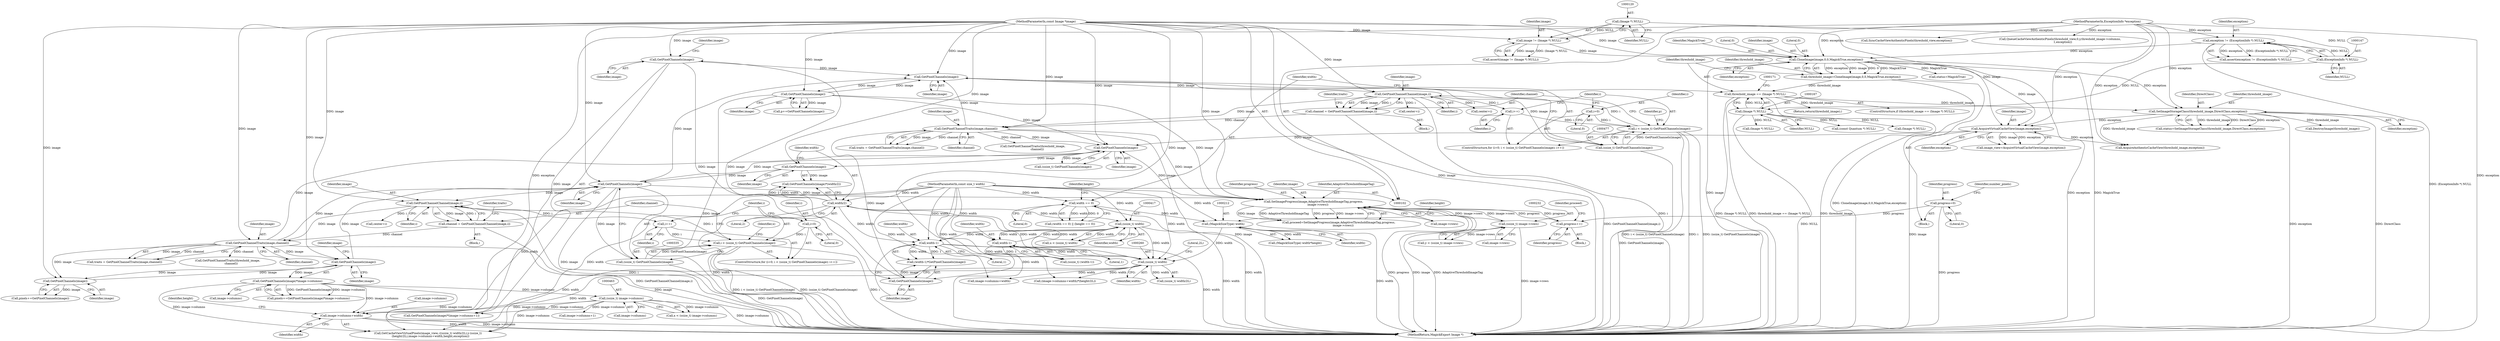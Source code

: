 digraph "0_ImageMagick6_604588fc35c7585abb7a9e71f69bb82e4389fefc@pointer" {
"1000270" [label="(Call,image->columns+width)"];
"1000462" [label="(Call,(ssize_t) image->columns)"];
"1000450" [label="(Call,GetPixelChannels(image)*image->columns)"];
"1000451" [label="(Call,GetPixelChannels(image))"];
"1000350" [label="(Call,GetPixelChannelTraits(image,channel))"];
"1000344" [label="(Call,GetPixelChannelChannel(image,i))"];
"1000336" [label="(Call,GetPixelChannels(image))"];
"1000323" [label="(Call,GetPixelChannels(image))"];
"1000311" [label="(Call,GetPixelChannels(image))"];
"1000493" [label="(Call,GetPixelChannelTraits(image,channel))"];
"1000487" [label="(Call,GetPixelChannelChannel(image,i))"];
"1000478" [label="(Call,GetPixelChannels(image))"];
"1000580" [label="(Call,GetPixelChannels(image))"];
"1000568" [label="(Call,GetPixelChannels(image))"];
"1000103" [label="(MethodParameterIn,const Image *image)"];
"1000618" [label="(Call,GetPixelChannels(image))"];
"1000474" [label="(Call,i < (ssize_t) GetPixelChannels(image))"];
"1000471" [label="(Call,i=0)"];
"1000480" [label="(Call,i++)"];
"1000476" [label="(Call,(ssize_t) GetPixelChannels(image))"];
"1000485" [label="(Call,channel = GetPixelChannelChannel(image,i))"];
"1000647" [label="(Call,SetImageProgress(image,AdaptiveThresholdImageTag,progress,\n          image->rows))"];
"1000643" [label="(Call,progress++)"];
"1000205" [label="(Call,progress=0)"];
"1000231" [label="(Call,(ssize_t) image->rows)"];
"1000217" [label="(Call,AcquireVirtualCacheView(image,exception))"];
"1000157" [label="(Call,CloneImage(image,0,0,MagickTrue,exception))"];
"1000117" [label="(Call,image != (Image *) NULL)"];
"1000119" [label="(Call,(Image *) NULL)"];
"1000144" [label="(Call,exception != (ExceptionInfo *) NULL)"];
"1000107" [label="(MethodParameterIn,ExceptionInfo *exception)"];
"1000146" [label="(Call,(ExceptionInfo *) NULL)"];
"1000185" [label="(Call,SetImageStorageClass(threshold_image,DirectClass,exception))"];
"1000164" [label="(Call,threshold_image == (Image *) NULL)"];
"1000155" [label="(Call,threshold_image=CloneImage(image,0,0,MagickTrue,exception))"];
"1000166" [label="(Call,(Image *) NULL)"];
"1000332" [label="(Call,i < (ssize_t) GetPixelChannels(image))"];
"1000338" [label="(Call,i++)"];
"1000329" [label="(Call,i=0)"];
"1000334" [label="(Call,(ssize_t) GetPixelChannels(image))"];
"1000342" [label="(Call,channel = GetPixelChannelChannel(image,i))"];
"1000446" [label="(Call,GetPixelChannels(image))"];
"1000259" [label="(Call,(ssize_t) width)"];
"1000325" [label="(Call,width/2)"];
"1000104" [label="(MethodParameterIn,const size_t width)"];
"1000565" [label="(Call,width-1)"];
"1000416" [label="(Call,(ssize_t) width)"];
"1000427" [label="(Call,width-1)"];
"1000211" [label="(Call,(MagickSizeType) width)"];
"1000175" [label="(Call,width == 0)"];
"1000292" [label="(Call,(const Quantum *) NULL)"];
"1000564" [label="(Call,(width-1)*GetPixelChannels(image))"];
"1000326" [label="(Identifier,width)"];
"1000486" [label="(Identifier,channel)"];
"1000464" [label="(Call,image->columns)"];
"1000349" [label="(Identifier,traits)"];
"1000462" [label="(Call,(ssize_t) image->columns)"];
"1000646" [label="(Identifier,proceed)"];
"1000258" [label="(Call,(ssize_t) width/2L)"];
"1000311" [label="(Call,GetPixelChannels(image))"];
"1000314" [label="(Call,image->columns+width)"];
"1000186" [label="(Identifier,threshold_image)"];
"1000618" [label="(Call,GetPixelChannels(image))"];
"1000270" [label="(Call,image->columns+width)"];
"1000487" [label="(Call,GetPixelChannelChannel(image,i))"];
"1000380" [label="(Call,center+i)"];
"1000117" [label="(Call,image != (Image *) NULL)"];
"1000213" [label="(Identifier,width)"];
"1000181" [label="(Return,return(threshold_image);)"];
"1000210" [label="(Call,(MagickSizeType) width*height)"];
"1000219" [label="(Identifier,exception)"];
"1000156" [label="(Identifier,threshold_image)"];
"1000271" [label="(Call,image->columns)"];
"1000479" [label="(Identifier,image)"];
"1000494" [label="(Identifier,image)"];
"1000609" [label="(Call,center+i)"];
"1000118" [label="(Identifier,image)"];
"1000346" [label="(Identifier,i)"];
"1000460" [label="(Call,x < (ssize_t) image->columns)"];
"1000146" [label="(Call,(ExceptionInfo *) NULL)"];
"1000211" [label="(Call,(MagickSizeType) width)"];
"1000217" [label="(Call,AcquireVirtualCacheView(image,exception))"];
"1000344" [label="(Call,GetPixelChannelChannel(image,i))"];
"1000162" [label="(Identifier,exception)"];
"1000470" [label="(ControlStructure,for (i=0; i < (ssize_t) GetPixelChannels(image); i++))"];
"1000275" [label="(Identifier,height)"];
"1000233" [label="(Call,image->rows)"];
"1000116" [label="(Call,assert(image != (Image *) NULL))"];
"1000454" [label="(Identifier,image)"];
"1000179" [label="(Identifier,height)"];
"1000176" [label="(Identifier,width)"];
"1000170" [label="(Call,(Image *) NULL)"];
"1000647" [label="(Call,SetImageProgress(image,AdaptiveThresholdImageTag,progress,\n          image->rows))"];
"1000313" [label="(Call,(image->columns+width)*(height/2L))"];
"1000145" [label="(Identifier,exception)"];
"1000447" [label="(Identifier,image)"];
"1000209" [label="(Identifier,number_pixels)"];
"1000356" [label="(Call,GetPixelChannelTraits(threshold_image,\n        channel))"];
"1000328" [label="(ControlStructure,for (i=0; i < (ssize_t) GetPixelChannels(image); i++))"];
"1000581" [label="(Identifier,image)"];
"1000352" [label="(Identifier,channel)"];
"1000568" [label="(Call,GetPixelChannels(image))"];
"1000144" [label="(Call,exception != (ExceptionInfo *) NULL)"];
"1000325" [label="(Call,width/2)"];
"1000495" [label="(Identifier,channel)"];
"1000617" [label="(Identifier,p)"];
"1000649" [label="(Identifier,AdaptiveThresholdImageTag)"];
"1000473" [label="(Literal,0)"];
"1000334" [label="(Call,(ssize_t) GetPixelChannels(image))"];
"1000177" [label="(Literal,0)"];
"1000446" [label="(Call,GetPixelChannels(image))"];
"1000143" [label="(Call,assert(exception != (ExceptionInfo *) NULL))"];
"1000331" [label="(Literal,0)"];
"1000215" [label="(Call,image_view=AcquireVirtualCacheView(image,exception))"];
"1000205" [label="(Call,progress=0)"];
"1000206" [label="(Identifier,progress)"];
"1000458" [label="(Identifier,x)"];
"1000414" [label="(Call,u < (ssize_t) width)"];
"1000323" [label="(Call,GetPixelChannels(image))"];
"1000453" [label="(Call,image->columns)"];
"1000340" [label="(Block,)"];
"1000161" [label="(Identifier,MagickTrue)"];
"1000626" [label="(Call,SyncCacheViewAuthenticPixels(threshold_view,exception))"];
"1000164" [label="(Call,threshold_image == (Image *) NULL)"];
"1000119" [label="(Call,(Image *) NULL)"];
"1000650" [label="(Identifier,progress)"];
"1000309" [label="(Call,(ssize_t) GetPixelChannels(image))"];
"1000160" [label="(Literal,0)"];
"1000492" [label="(Identifier,traits)"];
"1000488" [label="(Identifier,image)"];
"1000452" [label="(Identifier,image)"];
"1000489" [label="(Identifier,i)"];
"1000168" [label="(Identifier,NULL)"];
"1000451" [label="(Call,GetPixelChannels(image))"];
"1000428" [label="(Identifier,width)"];
"1000619" [label="(Identifier,image)"];
"1000343" [label="(Identifier,channel)"];
"1000231" [label="(Call,(ssize_t) image->rows)"];
"1000644" [label="(Identifier,progress)"];
"1000523" [label="(Call,center+i)"];
"1000351" [label="(Identifier,image)"];
"1000425" [label="(Call,(ssize_t) (width-1))"];
"1000648" [label="(Identifier,image)"];
"1000444" [label="(Call,pixels+=GetPixelChannels(image))"];
"1000348" [label="(Call,traits = GetPixelChannelTraits(image,channel))"];
"1000279" [label="(Call,QueueCacheViewAuthenticPixels(threshold_view,0,y,threshold_image->columns,\n      1,exception))"];
"1000482" [label="(Block,)"];
"1000175" [label="(Call,width == 0)"];
"1000330" [label="(Identifier,i)"];
"1000427" [label="(Call,width-1)"];
"1000345" [label="(Identifier,image)"];
"1000491" [label="(Call,traits = GetPixelChannelTraits(image,channel))"];
"1000475" [label="(Identifier,i)"];
"1000448" [label="(Call,pixels+=GetPixelChannels(image)*image->columns)"];
"1000222" [label="(Call,AcquireAuthenticCacheView(threshold_image,exception))"];
"1000157" [label="(Call,CloneImage(image,0,0,MagickTrue,exception))"];
"1000155" [label="(Call,threshold_image=CloneImage(image,0,0,MagickTrue,exception))"];
"1000104" [label="(MethodParameterIn,const size_t width)"];
"1000485" [label="(Call,channel = GetPixelChannelChannel(image,i))"];
"1000480" [label="(Call,i++)"];
"1000474" [label="(Call,i < (ssize_t) GetPixelChannels(image))"];
"1000337" [label="(Identifier,image)"];
"1000148" [label="(Identifier,NULL)"];
"1000108" [label="(Block,)"];
"1000183" [label="(Call,status=SetImageStorageClass(threshold_image,DirectClass,exception))"];
"1000107" [label="(MethodParameterIn,ExceptionInfo *exception)"];
"1000567" [label="(Literal,1)"];
"1000103" [label="(MethodParameterIn,const Image *image)"];
"1000476" [label="(Call,(ssize_t) GetPixelChannels(image))"];
"1000329" [label="(Call,i=0)"];
"1000338" [label="(Call,i++)"];
"1000274" [label="(Identifier,width)"];
"1000174" [label="(Call,(width == 0) || (height == 0))"];
"1000336" [label="(Call,GetPixelChannels(image))"];
"1000259" [label="(Call,(ssize_t) width)"];
"1000686" [label="(MethodReturn,MagickExport Image *)"];
"1000158" [label="(Identifier,image)"];
"1000262" [label="(Literal,2L)"];
"1000121" [label="(Identifier,NULL)"];
"1000579" [label="(Call,GetPixelChannels(image)*(image->columns+1))"];
"1000342" [label="(Call,channel = GetPixelChannelChannel(image,i))"];
"1000582" [label="(Call,image->columns+1)"];
"1000324" [label="(Identifier,image)"];
"1000569" [label="(Identifier,image)"];
"1000481" [label="(Identifier,i)"];
"1000327" [label="(Literal,2)"];
"1000166" [label="(Call,(Image *) NULL)"];
"1000188" [label="(Identifier,exception)"];
"1000196" [label="(Call,DestroyImage(threshold_image))"];
"1000643" [label="(Call,progress++)"];
"1000584" [label="(Identifier,image)"];
"1000478" [label="(Call,GetPixelChannels(image))"];
"1000416" [label="(Call,(ssize_t) width)"];
"1000332" [label="(Call,i < (ssize_t) GetPixelChannels(image))"];
"1000565" [label="(Call,width-1)"];
"1000499" [label="(Call,GetPixelChannelTraits(threshold_image,\n          channel))"];
"1000165" [label="(Identifier,threshold_image)"];
"1000471" [label="(Call,i=0)"];
"1000418" [label="(Identifier,width)"];
"1000616" [label="(Call,p+=GetPixelChannels(image))"];
"1000214" [label="(Identifier,height)"];
"1000312" [label="(Identifier,image)"];
"1000229" [label="(Call,y < (ssize_t) image->rows)"];
"1000472" [label="(Identifier,i)"];
"1000207" [label="(Literal,0)"];
"1000159" [label="(Literal,0)"];
"1000187" [label="(Identifier,DirectClass)"];
"1000255" [label="(Call,GetCacheViewVirtualPixels(image_view,-((ssize_t) width/2L),y-(ssize_t)\n      (height/2L),image->columns+width,height,exception))"];
"1000429" [label="(Literal,1)"];
"1000322" [label="(Call,GetPixelChannels(image)*(width/2))"];
"1000163" [label="(ControlStructure,if (threshold_image == (Image *) NULL))"];
"1000580" [label="(Call,GetPixelChannels(image))"];
"1000202" [label="(Call,status=MagickTrue)"];
"1000350" [label="(Call,GetPixelChannelTraits(image,channel))"];
"1000493" [label="(Call,GetPixelChannelTraits(image,channel))"];
"1000645" [label="(Call,proceed=SetImageProgress(image,AdaptiveThresholdImageTag,progress,\n          image->rows))"];
"1000450" [label="(Call,GetPixelChannels(image)*image->columns)"];
"1000261" [label="(Identifier,width)"];
"1000651" [label="(Call,image->rows)"];
"1000218" [label="(Identifier,image)"];
"1000333" [label="(Identifier,i)"];
"1000339" [label="(Identifier,i)"];
"1000566" [label="(Identifier,width)"];
"1000185" [label="(Call,SetImageStorageClass(threshold_image,DirectClass,exception))"];
"1000199" [label="(Call,(Image *) NULL)"];
"1000641" [label="(Block,)"];
"1000270" -> "1000255"  [label="AST: "];
"1000270" -> "1000274"  [label="CFG: "];
"1000271" -> "1000270"  [label="AST: "];
"1000274" -> "1000270"  [label="AST: "];
"1000275" -> "1000270"  [label="CFG: "];
"1000270" -> "1000686"  [label="DDG: width"];
"1000270" -> "1000686"  [label="DDG: image->columns"];
"1000462" -> "1000270"  [label="DDG: image->columns"];
"1000450" -> "1000270"  [label="DDG: image->columns"];
"1000259" -> "1000270"  [label="DDG: width"];
"1000104" -> "1000270"  [label="DDG: width"];
"1000462" -> "1000460"  [label="AST: "];
"1000462" -> "1000464"  [label="CFG: "];
"1000463" -> "1000462"  [label="AST: "];
"1000464" -> "1000462"  [label="AST: "];
"1000460" -> "1000462"  [label="CFG: "];
"1000462" -> "1000686"  [label="DDG: image->columns"];
"1000462" -> "1000255"  [label="DDG: image->columns"];
"1000462" -> "1000460"  [label="DDG: image->columns"];
"1000450" -> "1000462"  [label="DDG: image->columns"];
"1000462" -> "1000579"  [label="DDG: image->columns"];
"1000462" -> "1000582"  [label="DDG: image->columns"];
"1000450" -> "1000448"  [label="AST: "];
"1000450" -> "1000453"  [label="CFG: "];
"1000451" -> "1000450"  [label="AST: "];
"1000453" -> "1000450"  [label="AST: "];
"1000448" -> "1000450"  [label="CFG: "];
"1000450" -> "1000686"  [label="DDG: image->columns"];
"1000450" -> "1000255"  [label="DDG: image->columns"];
"1000450" -> "1000448"  [label="DDG: GetPixelChannels(image)"];
"1000450" -> "1000448"  [label="DDG: image->columns"];
"1000451" -> "1000450"  [label="DDG: image"];
"1000451" -> "1000452"  [label="CFG: "];
"1000452" -> "1000451"  [label="AST: "];
"1000454" -> "1000451"  [label="CFG: "];
"1000451" -> "1000336"  [label="DDG: image"];
"1000451" -> "1000446"  [label="DDG: image"];
"1000350" -> "1000451"  [label="DDG: image"];
"1000446" -> "1000451"  [label="DDG: image"];
"1000103" -> "1000451"  [label="DDG: image"];
"1000350" -> "1000348"  [label="AST: "];
"1000350" -> "1000352"  [label="CFG: "];
"1000351" -> "1000350"  [label="AST: "];
"1000352" -> "1000350"  [label="AST: "];
"1000348" -> "1000350"  [label="CFG: "];
"1000350" -> "1000686"  [label="DDG: image"];
"1000350" -> "1000311"  [label="DDG: image"];
"1000350" -> "1000336"  [label="DDG: image"];
"1000350" -> "1000348"  [label="DDG: image"];
"1000350" -> "1000348"  [label="DDG: channel"];
"1000344" -> "1000350"  [label="DDG: image"];
"1000103" -> "1000350"  [label="DDG: image"];
"1000342" -> "1000350"  [label="DDG: channel"];
"1000350" -> "1000356"  [label="DDG: channel"];
"1000350" -> "1000446"  [label="DDG: image"];
"1000344" -> "1000342"  [label="AST: "];
"1000344" -> "1000346"  [label="CFG: "];
"1000345" -> "1000344"  [label="AST: "];
"1000346" -> "1000344"  [label="AST: "];
"1000342" -> "1000344"  [label="CFG: "];
"1000344" -> "1000686"  [label="DDG: i"];
"1000344" -> "1000338"  [label="DDG: i"];
"1000344" -> "1000342"  [label="DDG: image"];
"1000344" -> "1000342"  [label="DDG: i"];
"1000336" -> "1000344"  [label="DDG: image"];
"1000103" -> "1000344"  [label="DDG: image"];
"1000332" -> "1000344"  [label="DDG: i"];
"1000344" -> "1000380"  [label="DDG: i"];
"1000336" -> "1000334"  [label="AST: "];
"1000336" -> "1000337"  [label="CFG: "];
"1000337" -> "1000336"  [label="AST: "];
"1000334" -> "1000336"  [label="CFG: "];
"1000336" -> "1000686"  [label="DDG: image"];
"1000336" -> "1000311"  [label="DDG: image"];
"1000336" -> "1000334"  [label="DDG: image"];
"1000323" -> "1000336"  [label="DDG: image"];
"1000103" -> "1000336"  [label="DDG: image"];
"1000336" -> "1000478"  [label="DDG: image"];
"1000336" -> "1000647"  [label="DDG: image"];
"1000323" -> "1000322"  [label="AST: "];
"1000323" -> "1000324"  [label="CFG: "];
"1000324" -> "1000323"  [label="AST: "];
"1000326" -> "1000323"  [label="CFG: "];
"1000323" -> "1000322"  [label="DDG: image"];
"1000311" -> "1000323"  [label="DDG: image"];
"1000103" -> "1000323"  [label="DDG: image"];
"1000311" -> "1000309"  [label="AST: "];
"1000311" -> "1000312"  [label="CFG: "];
"1000312" -> "1000311"  [label="AST: "];
"1000309" -> "1000311"  [label="CFG: "];
"1000311" -> "1000309"  [label="DDG: image"];
"1000493" -> "1000311"  [label="DDG: image"];
"1000647" -> "1000311"  [label="DDG: image"];
"1000217" -> "1000311"  [label="DDG: image"];
"1000618" -> "1000311"  [label="DDG: image"];
"1000103" -> "1000311"  [label="DDG: image"];
"1000493" -> "1000491"  [label="AST: "];
"1000493" -> "1000495"  [label="CFG: "];
"1000494" -> "1000493"  [label="AST: "];
"1000495" -> "1000493"  [label="AST: "];
"1000491" -> "1000493"  [label="CFG: "];
"1000493" -> "1000686"  [label="DDG: image"];
"1000493" -> "1000478"  [label="DDG: image"];
"1000493" -> "1000491"  [label="DDG: image"];
"1000493" -> "1000491"  [label="DDG: channel"];
"1000487" -> "1000493"  [label="DDG: image"];
"1000103" -> "1000493"  [label="DDG: image"];
"1000485" -> "1000493"  [label="DDG: channel"];
"1000493" -> "1000499"  [label="DDG: channel"];
"1000493" -> "1000568"  [label="DDG: image"];
"1000493" -> "1000647"  [label="DDG: image"];
"1000487" -> "1000485"  [label="AST: "];
"1000487" -> "1000489"  [label="CFG: "];
"1000488" -> "1000487"  [label="AST: "];
"1000489" -> "1000487"  [label="AST: "];
"1000485" -> "1000487"  [label="CFG: "];
"1000487" -> "1000686"  [label="DDG: i"];
"1000487" -> "1000480"  [label="DDG: i"];
"1000487" -> "1000485"  [label="DDG: image"];
"1000487" -> "1000485"  [label="DDG: i"];
"1000478" -> "1000487"  [label="DDG: image"];
"1000103" -> "1000487"  [label="DDG: image"];
"1000474" -> "1000487"  [label="DDG: i"];
"1000487" -> "1000523"  [label="DDG: i"];
"1000487" -> "1000609"  [label="DDG: i"];
"1000478" -> "1000476"  [label="AST: "];
"1000478" -> "1000479"  [label="CFG: "];
"1000479" -> "1000478"  [label="AST: "];
"1000476" -> "1000478"  [label="CFG: "];
"1000478" -> "1000476"  [label="DDG: image"];
"1000580" -> "1000478"  [label="DDG: image"];
"1000618" -> "1000478"  [label="DDG: image"];
"1000103" -> "1000478"  [label="DDG: image"];
"1000478" -> "1000618"  [label="DDG: image"];
"1000580" -> "1000579"  [label="AST: "];
"1000580" -> "1000581"  [label="CFG: "];
"1000581" -> "1000580"  [label="AST: "];
"1000584" -> "1000580"  [label="CFG: "];
"1000580" -> "1000568"  [label="DDG: image"];
"1000580" -> "1000579"  [label="DDG: image"];
"1000568" -> "1000580"  [label="DDG: image"];
"1000103" -> "1000580"  [label="DDG: image"];
"1000568" -> "1000564"  [label="AST: "];
"1000568" -> "1000569"  [label="CFG: "];
"1000569" -> "1000568"  [label="AST: "];
"1000564" -> "1000568"  [label="CFG: "];
"1000568" -> "1000564"  [label="DDG: image"];
"1000103" -> "1000568"  [label="DDG: image"];
"1000103" -> "1000102"  [label="AST: "];
"1000103" -> "1000686"  [label="DDG: image"];
"1000103" -> "1000117"  [label="DDG: image"];
"1000103" -> "1000157"  [label="DDG: image"];
"1000103" -> "1000217"  [label="DDG: image"];
"1000103" -> "1000446"  [label="DDG: image"];
"1000103" -> "1000618"  [label="DDG: image"];
"1000103" -> "1000647"  [label="DDG: image"];
"1000618" -> "1000616"  [label="AST: "];
"1000618" -> "1000619"  [label="CFG: "];
"1000619" -> "1000618"  [label="AST: "];
"1000616" -> "1000618"  [label="CFG: "];
"1000618" -> "1000686"  [label="DDG: image"];
"1000618" -> "1000616"  [label="DDG: image"];
"1000618" -> "1000647"  [label="DDG: image"];
"1000474" -> "1000470"  [label="AST: "];
"1000474" -> "1000476"  [label="CFG: "];
"1000475" -> "1000474"  [label="AST: "];
"1000476" -> "1000474"  [label="AST: "];
"1000486" -> "1000474"  [label="CFG: "];
"1000617" -> "1000474"  [label="CFG: "];
"1000474" -> "1000686"  [label="DDG: (ssize_t) GetPixelChannels(image)"];
"1000474" -> "1000686"  [label="DDG: i < (ssize_t) GetPixelChannels(image)"];
"1000474" -> "1000686"  [label="DDG: i"];
"1000471" -> "1000474"  [label="DDG: i"];
"1000480" -> "1000474"  [label="DDG: i"];
"1000476" -> "1000474"  [label="DDG: GetPixelChannels(image)"];
"1000471" -> "1000470"  [label="AST: "];
"1000471" -> "1000473"  [label="CFG: "];
"1000472" -> "1000471"  [label="AST: "];
"1000473" -> "1000471"  [label="AST: "];
"1000475" -> "1000471"  [label="CFG: "];
"1000480" -> "1000470"  [label="AST: "];
"1000480" -> "1000481"  [label="CFG: "];
"1000481" -> "1000480"  [label="AST: "];
"1000475" -> "1000480"  [label="CFG: "];
"1000477" -> "1000476"  [label="AST: "];
"1000476" -> "1000686"  [label="DDG: GetPixelChannels(image)"];
"1000485" -> "1000482"  [label="AST: "];
"1000486" -> "1000485"  [label="AST: "];
"1000492" -> "1000485"  [label="CFG: "];
"1000485" -> "1000686"  [label="DDG: GetPixelChannelChannel(image,i)"];
"1000647" -> "1000645"  [label="AST: "];
"1000647" -> "1000651"  [label="CFG: "];
"1000648" -> "1000647"  [label="AST: "];
"1000649" -> "1000647"  [label="AST: "];
"1000650" -> "1000647"  [label="AST: "];
"1000651" -> "1000647"  [label="AST: "];
"1000645" -> "1000647"  [label="CFG: "];
"1000647" -> "1000686"  [label="DDG: progress"];
"1000647" -> "1000686"  [label="DDG: image"];
"1000647" -> "1000686"  [label="DDG: AdaptiveThresholdImageTag"];
"1000647" -> "1000231"  [label="DDG: image->rows"];
"1000647" -> "1000643"  [label="DDG: progress"];
"1000647" -> "1000645"  [label="DDG: image"];
"1000647" -> "1000645"  [label="DDG: AdaptiveThresholdImageTag"];
"1000647" -> "1000645"  [label="DDG: progress"];
"1000647" -> "1000645"  [label="DDG: image->rows"];
"1000643" -> "1000647"  [label="DDG: progress"];
"1000231" -> "1000647"  [label="DDG: image->rows"];
"1000643" -> "1000641"  [label="AST: "];
"1000643" -> "1000644"  [label="CFG: "];
"1000644" -> "1000643"  [label="AST: "];
"1000646" -> "1000643"  [label="CFG: "];
"1000205" -> "1000643"  [label="DDG: progress"];
"1000205" -> "1000108"  [label="AST: "];
"1000205" -> "1000207"  [label="CFG: "];
"1000206" -> "1000205"  [label="AST: "];
"1000207" -> "1000205"  [label="AST: "];
"1000209" -> "1000205"  [label="CFG: "];
"1000205" -> "1000686"  [label="DDG: progress"];
"1000231" -> "1000229"  [label="AST: "];
"1000231" -> "1000233"  [label="CFG: "];
"1000232" -> "1000231"  [label="AST: "];
"1000233" -> "1000231"  [label="AST: "];
"1000229" -> "1000231"  [label="CFG: "];
"1000231" -> "1000686"  [label="DDG: image->rows"];
"1000231" -> "1000229"  [label="DDG: image->rows"];
"1000217" -> "1000215"  [label="AST: "];
"1000217" -> "1000219"  [label="CFG: "];
"1000218" -> "1000217"  [label="AST: "];
"1000219" -> "1000217"  [label="AST: "];
"1000215" -> "1000217"  [label="CFG: "];
"1000217" -> "1000686"  [label="DDG: image"];
"1000217" -> "1000215"  [label="DDG: image"];
"1000217" -> "1000215"  [label="DDG: exception"];
"1000157" -> "1000217"  [label="DDG: image"];
"1000185" -> "1000217"  [label="DDG: exception"];
"1000107" -> "1000217"  [label="DDG: exception"];
"1000217" -> "1000222"  [label="DDG: exception"];
"1000157" -> "1000155"  [label="AST: "];
"1000157" -> "1000162"  [label="CFG: "];
"1000158" -> "1000157"  [label="AST: "];
"1000159" -> "1000157"  [label="AST: "];
"1000160" -> "1000157"  [label="AST: "];
"1000161" -> "1000157"  [label="AST: "];
"1000162" -> "1000157"  [label="AST: "];
"1000155" -> "1000157"  [label="CFG: "];
"1000157" -> "1000686"  [label="DDG: image"];
"1000157" -> "1000686"  [label="DDG: exception"];
"1000157" -> "1000686"  [label="DDG: MagickTrue"];
"1000157" -> "1000155"  [label="DDG: exception"];
"1000157" -> "1000155"  [label="DDG: image"];
"1000157" -> "1000155"  [label="DDG: 0"];
"1000157" -> "1000155"  [label="DDG: MagickTrue"];
"1000117" -> "1000157"  [label="DDG: image"];
"1000144" -> "1000157"  [label="DDG: exception"];
"1000107" -> "1000157"  [label="DDG: exception"];
"1000157" -> "1000185"  [label="DDG: exception"];
"1000157" -> "1000202"  [label="DDG: MagickTrue"];
"1000117" -> "1000116"  [label="AST: "];
"1000117" -> "1000119"  [label="CFG: "];
"1000118" -> "1000117"  [label="AST: "];
"1000119" -> "1000117"  [label="AST: "];
"1000116" -> "1000117"  [label="CFG: "];
"1000117" -> "1000116"  [label="DDG: image"];
"1000117" -> "1000116"  [label="DDG: (Image *) NULL"];
"1000119" -> "1000117"  [label="DDG: NULL"];
"1000119" -> "1000121"  [label="CFG: "];
"1000120" -> "1000119"  [label="AST: "];
"1000121" -> "1000119"  [label="AST: "];
"1000119" -> "1000146"  [label="DDG: NULL"];
"1000144" -> "1000143"  [label="AST: "];
"1000144" -> "1000146"  [label="CFG: "];
"1000145" -> "1000144"  [label="AST: "];
"1000146" -> "1000144"  [label="AST: "];
"1000143" -> "1000144"  [label="CFG: "];
"1000144" -> "1000686"  [label="DDG: (ExceptionInfo *) NULL"];
"1000144" -> "1000143"  [label="DDG: exception"];
"1000144" -> "1000143"  [label="DDG: (ExceptionInfo *) NULL"];
"1000107" -> "1000144"  [label="DDG: exception"];
"1000146" -> "1000144"  [label="DDG: NULL"];
"1000107" -> "1000102"  [label="AST: "];
"1000107" -> "1000686"  [label="DDG: exception"];
"1000107" -> "1000185"  [label="DDG: exception"];
"1000107" -> "1000222"  [label="DDG: exception"];
"1000107" -> "1000255"  [label="DDG: exception"];
"1000107" -> "1000279"  [label="DDG: exception"];
"1000107" -> "1000626"  [label="DDG: exception"];
"1000146" -> "1000148"  [label="CFG: "];
"1000147" -> "1000146"  [label="AST: "];
"1000148" -> "1000146"  [label="AST: "];
"1000146" -> "1000166"  [label="DDG: NULL"];
"1000185" -> "1000183"  [label="AST: "];
"1000185" -> "1000188"  [label="CFG: "];
"1000186" -> "1000185"  [label="AST: "];
"1000187" -> "1000185"  [label="AST: "];
"1000188" -> "1000185"  [label="AST: "];
"1000183" -> "1000185"  [label="CFG: "];
"1000185" -> "1000686"  [label="DDG: exception"];
"1000185" -> "1000686"  [label="DDG: DirectClass"];
"1000185" -> "1000183"  [label="DDG: threshold_image"];
"1000185" -> "1000183"  [label="DDG: DirectClass"];
"1000185" -> "1000183"  [label="DDG: exception"];
"1000164" -> "1000185"  [label="DDG: threshold_image"];
"1000185" -> "1000196"  [label="DDG: threshold_image"];
"1000185" -> "1000222"  [label="DDG: threshold_image"];
"1000164" -> "1000163"  [label="AST: "];
"1000164" -> "1000166"  [label="CFG: "];
"1000165" -> "1000164"  [label="AST: "];
"1000166" -> "1000164"  [label="AST: "];
"1000171" -> "1000164"  [label="CFG: "];
"1000176" -> "1000164"  [label="CFG: "];
"1000164" -> "1000686"  [label="DDG: threshold_image == (Image *) NULL"];
"1000164" -> "1000686"  [label="DDG: (Image *) NULL"];
"1000164" -> "1000686"  [label="DDG: threshold_image"];
"1000155" -> "1000164"  [label="DDG: threshold_image"];
"1000166" -> "1000164"  [label="DDG: NULL"];
"1000164" -> "1000181"  [label="DDG: threshold_image"];
"1000155" -> "1000108"  [label="AST: "];
"1000156" -> "1000155"  [label="AST: "];
"1000165" -> "1000155"  [label="CFG: "];
"1000155" -> "1000686"  [label="DDG: CloneImage(image,0,0,MagickTrue,exception)"];
"1000166" -> "1000168"  [label="CFG: "];
"1000167" -> "1000166"  [label="AST: "];
"1000168" -> "1000166"  [label="AST: "];
"1000166" -> "1000686"  [label="DDG: NULL"];
"1000166" -> "1000170"  [label="DDG: NULL"];
"1000166" -> "1000199"  [label="DDG: NULL"];
"1000166" -> "1000292"  [label="DDG: NULL"];
"1000332" -> "1000328"  [label="AST: "];
"1000332" -> "1000334"  [label="CFG: "];
"1000333" -> "1000332"  [label="AST: "];
"1000334" -> "1000332"  [label="AST: "];
"1000343" -> "1000332"  [label="CFG: "];
"1000458" -> "1000332"  [label="CFG: "];
"1000332" -> "1000686"  [label="DDG: (ssize_t) GetPixelChannels(image)"];
"1000332" -> "1000686"  [label="DDG: i"];
"1000332" -> "1000686"  [label="DDG: i < (ssize_t) GetPixelChannels(image)"];
"1000338" -> "1000332"  [label="DDG: i"];
"1000329" -> "1000332"  [label="DDG: i"];
"1000334" -> "1000332"  [label="DDG: GetPixelChannels(image)"];
"1000338" -> "1000328"  [label="AST: "];
"1000338" -> "1000339"  [label="CFG: "];
"1000339" -> "1000338"  [label="AST: "];
"1000333" -> "1000338"  [label="CFG: "];
"1000329" -> "1000328"  [label="AST: "];
"1000329" -> "1000331"  [label="CFG: "];
"1000330" -> "1000329"  [label="AST: "];
"1000331" -> "1000329"  [label="AST: "];
"1000333" -> "1000329"  [label="CFG: "];
"1000335" -> "1000334"  [label="AST: "];
"1000334" -> "1000686"  [label="DDG: GetPixelChannels(image)"];
"1000342" -> "1000340"  [label="AST: "];
"1000343" -> "1000342"  [label="AST: "];
"1000349" -> "1000342"  [label="CFG: "];
"1000342" -> "1000686"  [label="DDG: GetPixelChannelChannel(image,i)"];
"1000446" -> "1000444"  [label="AST: "];
"1000446" -> "1000447"  [label="CFG: "];
"1000447" -> "1000446"  [label="AST: "];
"1000444" -> "1000446"  [label="CFG: "];
"1000446" -> "1000444"  [label="DDG: image"];
"1000259" -> "1000258"  [label="AST: "];
"1000259" -> "1000261"  [label="CFG: "];
"1000260" -> "1000259"  [label="AST: "];
"1000261" -> "1000259"  [label="AST: "];
"1000262" -> "1000259"  [label="CFG: "];
"1000259" -> "1000258"  [label="DDG: width"];
"1000325" -> "1000259"  [label="DDG: width"];
"1000565" -> "1000259"  [label="DDG: width"];
"1000416" -> "1000259"  [label="DDG: width"];
"1000211" -> "1000259"  [label="DDG: width"];
"1000104" -> "1000259"  [label="DDG: width"];
"1000259" -> "1000255"  [label="DDG: width"];
"1000259" -> "1000313"  [label="DDG: width"];
"1000259" -> "1000314"  [label="DDG: width"];
"1000259" -> "1000325"  [label="DDG: width"];
"1000325" -> "1000322"  [label="AST: "];
"1000325" -> "1000327"  [label="CFG: "];
"1000326" -> "1000325"  [label="AST: "];
"1000327" -> "1000325"  [label="AST: "];
"1000322" -> "1000325"  [label="CFG: "];
"1000325" -> "1000686"  [label="DDG: width"];
"1000325" -> "1000322"  [label="DDG: width"];
"1000325" -> "1000322"  [label="DDG: 2"];
"1000104" -> "1000325"  [label="DDG: width"];
"1000325" -> "1000416"  [label="DDG: width"];
"1000325" -> "1000565"  [label="DDG: width"];
"1000104" -> "1000102"  [label="AST: "];
"1000104" -> "1000686"  [label="DDG: width"];
"1000104" -> "1000175"  [label="DDG: width"];
"1000104" -> "1000211"  [label="DDG: width"];
"1000104" -> "1000255"  [label="DDG: width"];
"1000104" -> "1000313"  [label="DDG: width"];
"1000104" -> "1000314"  [label="DDG: width"];
"1000104" -> "1000416"  [label="DDG: width"];
"1000104" -> "1000427"  [label="DDG: width"];
"1000104" -> "1000565"  [label="DDG: width"];
"1000565" -> "1000564"  [label="AST: "];
"1000565" -> "1000567"  [label="CFG: "];
"1000566" -> "1000565"  [label="AST: "];
"1000567" -> "1000565"  [label="AST: "];
"1000569" -> "1000565"  [label="CFG: "];
"1000565" -> "1000686"  [label="DDG: width"];
"1000565" -> "1000564"  [label="DDG: width"];
"1000565" -> "1000564"  [label="DDG: 1"];
"1000416" -> "1000565"  [label="DDG: width"];
"1000416" -> "1000414"  [label="AST: "];
"1000416" -> "1000418"  [label="CFG: "];
"1000417" -> "1000416"  [label="AST: "];
"1000418" -> "1000416"  [label="AST: "];
"1000414" -> "1000416"  [label="CFG: "];
"1000416" -> "1000686"  [label="DDG: width"];
"1000416" -> "1000414"  [label="DDG: width"];
"1000427" -> "1000416"  [label="DDG: width"];
"1000416" -> "1000427"  [label="DDG: width"];
"1000427" -> "1000425"  [label="AST: "];
"1000427" -> "1000429"  [label="CFG: "];
"1000428" -> "1000427"  [label="AST: "];
"1000429" -> "1000427"  [label="AST: "];
"1000425" -> "1000427"  [label="CFG: "];
"1000427" -> "1000425"  [label="DDG: width"];
"1000427" -> "1000425"  [label="DDG: 1"];
"1000211" -> "1000210"  [label="AST: "];
"1000211" -> "1000213"  [label="CFG: "];
"1000212" -> "1000211"  [label="AST: "];
"1000213" -> "1000211"  [label="AST: "];
"1000214" -> "1000211"  [label="CFG: "];
"1000211" -> "1000686"  [label="DDG: width"];
"1000211" -> "1000210"  [label="DDG: width"];
"1000175" -> "1000211"  [label="DDG: width"];
"1000175" -> "1000174"  [label="AST: "];
"1000175" -> "1000177"  [label="CFG: "];
"1000176" -> "1000175"  [label="AST: "];
"1000177" -> "1000175"  [label="AST: "];
"1000179" -> "1000175"  [label="CFG: "];
"1000174" -> "1000175"  [label="CFG: "];
"1000175" -> "1000686"  [label="DDG: width"];
"1000175" -> "1000174"  [label="DDG: width"];
"1000175" -> "1000174"  [label="DDG: 0"];
}
